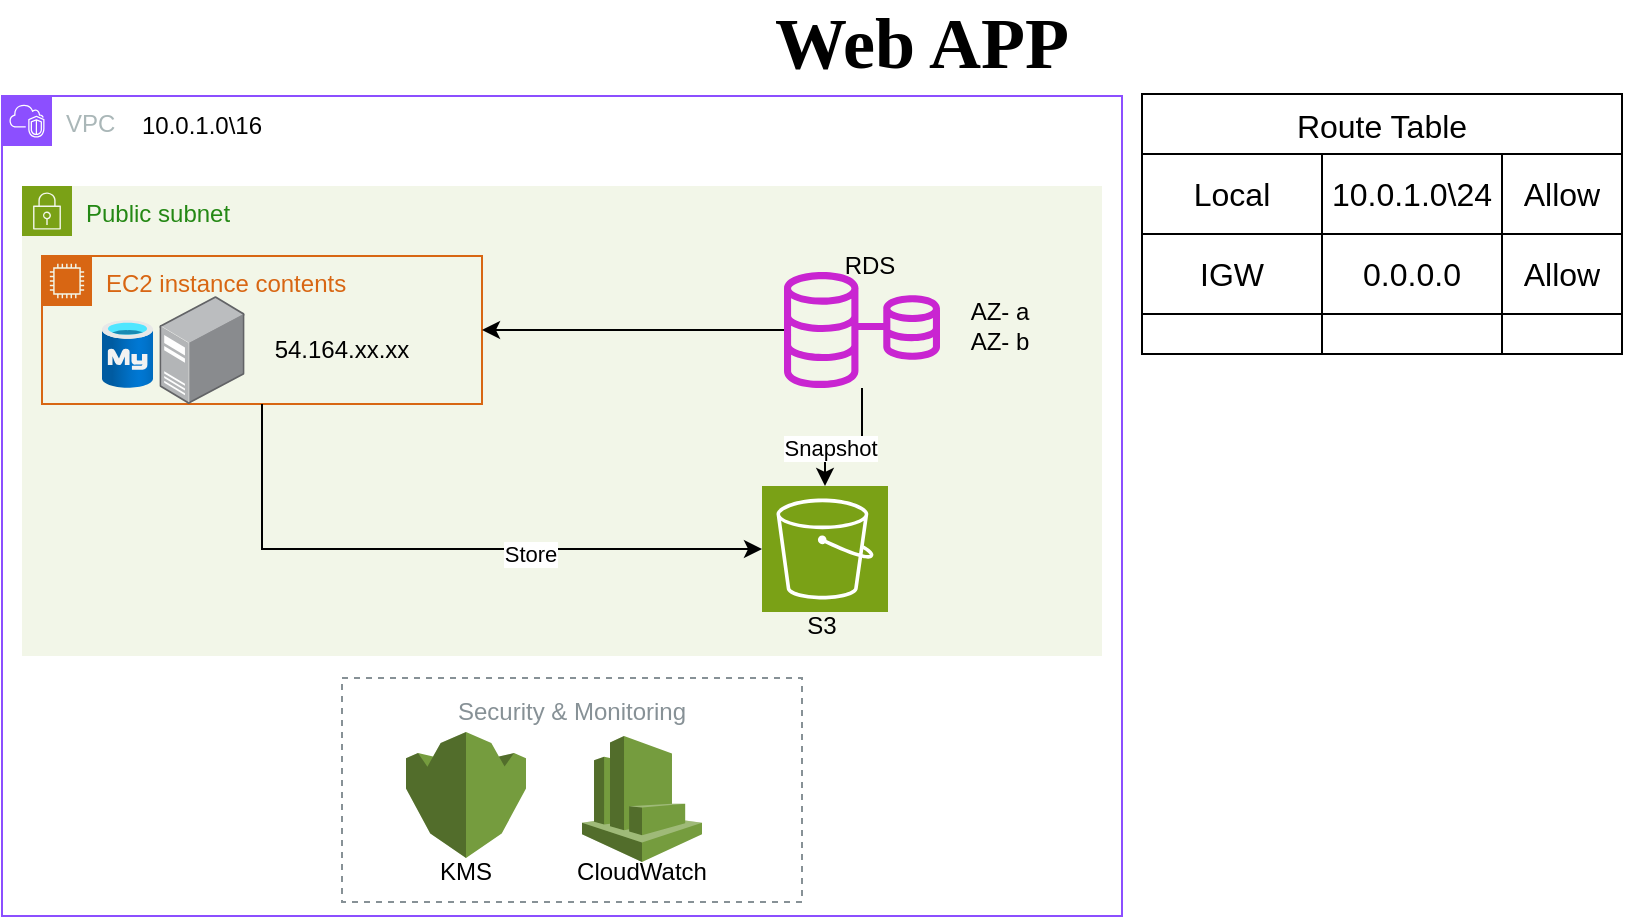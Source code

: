 <mxfile version="24.7.12">
  <diagram name="Page-1" id="TEJhsYfD6CIWGZti6Rf6">
    <mxGraphModel dx="794" dy="548" grid="1" gridSize="10" guides="1" tooltips="1" connect="1" arrows="1" fold="1" page="1" pageScale="1" pageWidth="1400" pageHeight="850" math="0" shadow="0">
      <root>
        <mxCell id="0" />
        <mxCell id="1" parent="0" />
        <mxCell id="0kKTtzGoqqXQiI4VGp0r-1" value="VPC" style="points=[[0,0],[0.25,0],[0.5,0],[0.75,0],[1,0],[1,0.25],[1,0.5],[1,0.75],[1,1],[0.75,1],[0.5,1],[0.25,1],[0,1],[0,0.75],[0,0.5],[0,0.25]];outlineConnect=0;gradientColor=none;html=1;whiteSpace=wrap;fontSize=12;fontStyle=0;container=1;pointerEvents=0;collapsible=0;recursiveResize=0;shape=mxgraph.aws4.group;grIcon=mxgraph.aws4.group_vpc2;strokeColor=#8C4FFF;fillColor=none;verticalAlign=top;align=left;spacingLeft=30;fontColor=#AAB7B8;dashed=0;" parent="1" vertex="1">
          <mxGeometry x="80" y="81" width="560" height="410" as="geometry" />
        </mxCell>
        <mxCell id="0kKTtzGoqqXQiI4VGp0r-2" value="Public subnet" style="points=[[0,0],[0.25,0],[0.5,0],[0.75,0],[1,0],[1,0.25],[1,0.5],[1,0.75],[1,1],[0.75,1],[0.5,1],[0.25,1],[0,1],[0,0.75],[0,0.5],[0,0.25]];outlineConnect=0;gradientColor=none;html=1;whiteSpace=wrap;fontSize=12;fontStyle=0;container=1;pointerEvents=0;collapsible=0;recursiveResize=0;shape=mxgraph.aws4.group;grIcon=mxgraph.aws4.group_security_group;grStroke=0;strokeColor=#7AA116;fillColor=#F2F6E8;verticalAlign=top;align=left;spacingLeft=30;fontColor=#248814;dashed=0;" parent="0kKTtzGoqqXQiI4VGp0r-1" vertex="1">
          <mxGeometry x="10" y="45" width="540" height="235" as="geometry" />
        </mxCell>
        <mxCell id="wXgxlKBMJwYm-dyEI8u4-3" value="EC2 instance contents" style="points=[[0,0],[0.25,0],[0.5,0],[0.75,0],[1,0],[1,0.25],[1,0.5],[1,0.75],[1,1],[0.75,1],[0.5,1],[0.25,1],[0,1],[0,0.75],[0,0.5],[0,0.25]];outlineConnect=0;gradientColor=none;html=1;whiteSpace=wrap;fontSize=12;fontStyle=0;container=1;pointerEvents=0;collapsible=0;recursiveResize=0;shape=mxgraph.aws4.group;grIcon=mxgraph.aws4.group_ec2_instance_contents;strokeColor=#D86613;fillColor=none;verticalAlign=top;align=left;spacingLeft=30;fontColor=#D86613;dashed=0;" parent="0kKTtzGoqqXQiI4VGp0r-2" vertex="1">
          <mxGeometry x="10" y="35" width="220" height="74" as="geometry" />
        </mxCell>
        <mxCell id="wXgxlKBMJwYm-dyEI8u4-4" value="" style="image;points=[];aspect=fixed;html=1;align=center;shadow=0;dashed=0;image=img/lib/allied_telesis/computer_and_terminals/Server_Desktop.svg;" parent="wXgxlKBMJwYm-dyEI8u4-3" vertex="1">
          <mxGeometry x="58.7" y="20" width="42.6" height="54" as="geometry" />
        </mxCell>
        <mxCell id="wXgxlKBMJwYm-dyEI8u4-5" value="54.164.xx.xx" style="text;html=1;align=center;verticalAlign=middle;whiteSpace=wrap;rounded=0;" parent="wXgxlKBMJwYm-dyEI8u4-3" vertex="1">
          <mxGeometry x="120.0" y="32" width="60" height="30" as="geometry" />
        </mxCell>
        <mxCell id="wXgxlKBMJwYm-dyEI8u4-9" value="" style="image;aspect=fixed;html=1;points=[];align=center;fontSize=12;image=img/lib/azure2/databases/Azure_Database_MySQL_Server.svg;" parent="wXgxlKBMJwYm-dyEI8u4-3" vertex="1">
          <mxGeometry x="30" y="32" width="25.5" height="34" as="geometry" />
        </mxCell>
        <mxCell id="wXgxlKBMJwYm-dyEI8u4-6" style="edgeStyle=orthogonalEdgeStyle;rounded=0;orthogonalLoop=1;jettySize=auto;html=1;" parent="0kKTtzGoqqXQiI4VGp0r-2" source="wXgxlKBMJwYm-dyEI8u4-7" target="wXgxlKBMJwYm-dyEI8u4-3" edge="1">
          <mxGeometry relative="1" as="geometry">
            <mxPoint x="320" y="72" as="sourcePoint" />
          </mxGeometry>
        </mxCell>
        <mxCell id="wXgxlKBMJwYm-dyEI8u4-7" value="" style="sketch=0;outlineConnect=0;fontColor=#232F3E;gradientColor=none;fillColor=#C925D1;strokeColor=none;dashed=0;verticalLabelPosition=bottom;verticalAlign=top;align=center;html=1;fontSize=12;fontStyle=0;aspect=fixed;pointerEvents=1;shape=mxgraph.aws4.rds_multi_az;" parent="0kKTtzGoqqXQiI4VGp0r-2" vertex="1">
          <mxGeometry x="381" y="43" width="78" height="58" as="geometry" />
        </mxCell>
        <mxCell id="wXgxlKBMJwYm-dyEI8u4-8" value="AZ- a&lt;div&gt;AZ- b&lt;/div&gt;" style="text;html=1;align=center;verticalAlign=middle;whiteSpace=wrap;rounded=0;" parent="0kKTtzGoqqXQiI4VGp0r-2" vertex="1">
          <mxGeometry x="459" y="55" width="60" height="30" as="geometry" />
        </mxCell>
        <mxCell id="0kKTtzGoqqXQiI4VGp0r-7" value="" style="sketch=0;points=[[0,0,0],[0.25,0,0],[0.5,0,0],[0.75,0,0],[1,0,0],[0,1,0],[0.25,1,0],[0.5,1,0],[0.75,1,0],[1,1,0],[0,0.25,0],[0,0.5,0],[0,0.75,0],[1,0.25,0],[1,0.5,0],[1,0.75,0]];outlineConnect=0;fontColor=#232F3E;fillColor=#7AA116;strokeColor=#ffffff;dashed=0;verticalLabelPosition=bottom;verticalAlign=top;align=center;html=1;fontSize=12;fontStyle=0;aspect=fixed;shape=mxgraph.aws4.resourceIcon;resIcon=mxgraph.aws4.s3;" parent="0kKTtzGoqqXQiI4VGp0r-2" vertex="1">
          <mxGeometry x="370" y="150" width="63" height="63" as="geometry" />
        </mxCell>
        <mxCell id="wXgxlKBMJwYm-dyEI8u4-10" style="edgeStyle=orthogonalEdgeStyle;rounded=0;orthogonalLoop=1;jettySize=auto;html=1;exitX=0.5;exitY=1;exitDx=0;exitDy=0;entryX=0;entryY=0.5;entryDx=0;entryDy=0;entryPerimeter=0;" parent="0kKTtzGoqqXQiI4VGp0r-2" source="wXgxlKBMJwYm-dyEI8u4-3" target="0kKTtzGoqqXQiI4VGp0r-7" edge="1">
          <mxGeometry relative="1" as="geometry" />
        </mxCell>
        <mxCell id="wXgxlKBMJwYm-dyEI8u4-11" value="Store" style="edgeLabel;html=1;align=center;verticalAlign=middle;resizable=0;points=[];" parent="wXgxlKBMJwYm-dyEI8u4-10" vertex="1" connectable="0">
          <mxGeometry x="0.277" y="-1" relative="1" as="geometry">
            <mxPoint y="1" as="offset" />
          </mxGeometry>
        </mxCell>
        <mxCell id="wXgxlKBMJwYm-dyEI8u4-12" style="edgeStyle=orthogonalEdgeStyle;rounded=0;orthogonalLoop=1;jettySize=auto;html=1;entryX=0.5;entryY=0;entryDx=0;entryDy=0;entryPerimeter=0;" parent="0kKTtzGoqqXQiI4VGp0r-2" source="wXgxlKBMJwYm-dyEI8u4-7" target="0kKTtzGoqqXQiI4VGp0r-7" edge="1">
          <mxGeometry relative="1" as="geometry" />
        </mxCell>
        <mxCell id="wXgxlKBMJwYm-dyEI8u4-13" value="Snapshot" style="edgeLabel;html=1;align=center;verticalAlign=middle;resizable=0;points=[];" parent="wXgxlKBMJwYm-dyEI8u4-12" vertex="1" connectable="0">
          <mxGeometry x="0.199" y="4" relative="1" as="geometry">
            <mxPoint y="1" as="offset" />
          </mxGeometry>
        </mxCell>
        <mxCell id="sFgpvY0a22PaAgOF_9Ic-2" value="RDS" style="text;html=1;align=center;verticalAlign=middle;whiteSpace=wrap;rounded=0;" parent="0kKTtzGoqqXQiI4VGp0r-2" vertex="1">
          <mxGeometry x="394" y="25" width="60" height="30" as="geometry" />
        </mxCell>
        <mxCell id="sFgpvY0a22PaAgOF_9Ic-3" value="S3" style="text;html=1;align=center;verticalAlign=middle;whiteSpace=wrap;rounded=0;" parent="0kKTtzGoqqXQiI4VGp0r-2" vertex="1">
          <mxGeometry x="370" y="205" width="60" height="30" as="geometry" />
        </mxCell>
        <mxCell id="0kKTtzGoqqXQiI4VGp0r-9" value="10.0.1.0\16" style="text;html=1;align=center;verticalAlign=middle;whiteSpace=wrap;rounded=0;" parent="0kKTtzGoqqXQiI4VGp0r-1" vertex="1">
          <mxGeometry x="70" width="60" height="30" as="geometry" />
        </mxCell>
        <mxCell id="wXgxlKBMJwYm-dyEI8u4-2" value="" style="outlineConnect=0;dashed=0;verticalLabelPosition=bottom;verticalAlign=top;align=center;html=1;shape=mxgraph.aws3.kms;fillColor=#759C3E;gradientColor=none;" parent="0kKTtzGoqqXQiI4VGp0r-1" vertex="1">
          <mxGeometry x="202" y="318" width="60" height="63" as="geometry" />
        </mxCell>
        <mxCell id="wXgxlKBMJwYm-dyEI8u4-14" value="Security &amp;amp; Monitoring" style="outlineConnect=0;gradientColor=none;html=1;whiteSpace=wrap;fontSize=12;fontStyle=0;strokeColor=#879196;fillColor=none;verticalAlign=top;align=center;fontColor=#879196;dashed=1;spacingTop=3;container=1;" parent="0kKTtzGoqqXQiI4VGp0r-1" vertex="1">
          <mxGeometry x="170" y="291" width="230" height="112" as="geometry">
            <mxRectangle x="170" y="291" width="150" height="30" as="alternateBounds" />
          </mxGeometry>
        </mxCell>
        <mxCell id="sFgpvY0a22PaAgOF_9Ic-4" value="KMS" style="text;html=1;align=center;verticalAlign=middle;whiteSpace=wrap;rounded=0;" parent="wXgxlKBMJwYm-dyEI8u4-14" vertex="1">
          <mxGeometry x="32" y="82" width="60" height="30" as="geometry" />
        </mxCell>
        <mxCell id="6VmB4bNQ_Qb2kjjZ5FLs-2" value="CloudWatch" style="text;html=1;align=center;verticalAlign=middle;whiteSpace=wrap;rounded=0;" vertex="1" parent="wXgxlKBMJwYm-dyEI8u4-14">
          <mxGeometry x="120" y="82" width="60" height="30" as="geometry" />
        </mxCell>
        <mxCell id="wXgxlKBMJwYm-dyEI8u4-15" value="" style="outlineConnect=0;dashed=0;verticalLabelPosition=bottom;verticalAlign=top;align=center;html=1;shape=mxgraph.aws3.cloudwatch;fillColor=#759C3E;gradientColor=none;" parent="0kKTtzGoqqXQiI4VGp0r-1" vertex="1">
          <mxGeometry x="290" y="320" width="60" height="63" as="geometry" />
        </mxCell>
        <mxCell id="wXgxlKBMJwYm-dyEI8u4-1" value="&lt;font face=&quot;Tahoma&quot; style=&quot;font-size: 36px;&quot;&gt;&lt;b&gt;Web APP&lt;/b&gt;&lt;/font&gt;" style="text;html=1;align=center;verticalAlign=middle;whiteSpace=wrap;rounded=0;" parent="1" vertex="1">
          <mxGeometry x="310" y="40" width="460" height="30" as="geometry" />
        </mxCell>
        <mxCell id="wXgxlKBMJwYm-dyEI8u4-16" value="Route Table" style="shape=table;startSize=30;container=1;collapsible=0;childLayout=tableLayout;strokeColor=default;fontSize=16;" parent="1" vertex="1">
          <mxGeometry x="650" y="80" width="240" height="130" as="geometry" />
        </mxCell>
        <mxCell id="wXgxlKBMJwYm-dyEI8u4-17" value="" style="shape=tableRow;horizontal=0;startSize=0;swimlaneHead=0;swimlaneBody=0;strokeColor=inherit;top=0;left=0;bottom=0;right=0;collapsible=0;dropTarget=0;fillColor=none;points=[[0,0.5],[1,0.5]];portConstraint=eastwest;fontSize=16;" parent="wXgxlKBMJwYm-dyEI8u4-16" vertex="1">
          <mxGeometry y="30" width="240" height="40" as="geometry" />
        </mxCell>
        <mxCell id="wXgxlKBMJwYm-dyEI8u4-18" value="Local" style="shape=partialRectangle;html=1;whiteSpace=wrap;connectable=0;strokeColor=inherit;overflow=hidden;fillColor=none;top=0;left=0;bottom=0;right=0;pointerEvents=1;fontSize=16;" parent="wXgxlKBMJwYm-dyEI8u4-17" vertex="1">
          <mxGeometry width="90" height="40" as="geometry">
            <mxRectangle width="90" height="40" as="alternateBounds" />
          </mxGeometry>
        </mxCell>
        <mxCell id="wXgxlKBMJwYm-dyEI8u4-19" value="10.0.1.0\24" style="shape=partialRectangle;html=1;whiteSpace=wrap;connectable=0;strokeColor=inherit;overflow=hidden;fillColor=none;top=0;left=0;bottom=0;right=0;pointerEvents=1;fontSize=16;" parent="wXgxlKBMJwYm-dyEI8u4-17" vertex="1">
          <mxGeometry x="90" width="90" height="40" as="geometry">
            <mxRectangle width="90" height="40" as="alternateBounds" />
          </mxGeometry>
        </mxCell>
        <mxCell id="wXgxlKBMJwYm-dyEI8u4-20" value="Allow" style="shape=partialRectangle;html=1;whiteSpace=wrap;connectable=0;strokeColor=inherit;overflow=hidden;fillColor=none;top=0;left=0;bottom=0;right=0;pointerEvents=1;fontSize=16;" parent="wXgxlKBMJwYm-dyEI8u4-17" vertex="1">
          <mxGeometry x="180" width="60" height="40" as="geometry">
            <mxRectangle width="60" height="40" as="alternateBounds" />
          </mxGeometry>
        </mxCell>
        <mxCell id="wXgxlKBMJwYm-dyEI8u4-21" value="" style="shape=tableRow;horizontal=0;startSize=0;swimlaneHead=0;swimlaneBody=0;strokeColor=inherit;top=0;left=0;bottom=0;right=0;collapsible=0;dropTarget=0;fillColor=none;points=[[0,0.5],[1,0.5]];portConstraint=eastwest;fontSize=16;" parent="wXgxlKBMJwYm-dyEI8u4-16" vertex="1">
          <mxGeometry y="70" width="240" height="40" as="geometry" />
        </mxCell>
        <mxCell id="wXgxlKBMJwYm-dyEI8u4-22" value="IGW" style="shape=partialRectangle;html=1;whiteSpace=wrap;connectable=0;strokeColor=inherit;overflow=hidden;fillColor=none;top=0;left=0;bottom=0;right=0;pointerEvents=1;fontSize=16;" parent="wXgxlKBMJwYm-dyEI8u4-21" vertex="1">
          <mxGeometry width="90" height="40" as="geometry">
            <mxRectangle width="90" height="40" as="alternateBounds" />
          </mxGeometry>
        </mxCell>
        <mxCell id="wXgxlKBMJwYm-dyEI8u4-23" value="0.0.0.0" style="shape=partialRectangle;html=1;whiteSpace=wrap;connectable=0;strokeColor=inherit;overflow=hidden;fillColor=none;top=0;left=0;bottom=0;right=0;pointerEvents=1;fontSize=16;" parent="wXgxlKBMJwYm-dyEI8u4-21" vertex="1">
          <mxGeometry x="90" width="90" height="40" as="geometry">
            <mxRectangle width="90" height="40" as="alternateBounds" />
          </mxGeometry>
        </mxCell>
        <mxCell id="wXgxlKBMJwYm-dyEI8u4-24" value="Allow" style="shape=partialRectangle;html=1;whiteSpace=wrap;connectable=0;strokeColor=inherit;overflow=hidden;fillColor=none;top=0;left=0;bottom=0;right=0;pointerEvents=1;fontSize=16;" parent="wXgxlKBMJwYm-dyEI8u4-21" vertex="1">
          <mxGeometry x="180" width="60" height="40" as="geometry">
            <mxRectangle width="60" height="40" as="alternateBounds" />
          </mxGeometry>
        </mxCell>
        <mxCell id="wXgxlKBMJwYm-dyEI8u4-25" value="" style="shape=tableRow;horizontal=0;startSize=0;swimlaneHead=0;swimlaneBody=0;strokeColor=inherit;top=0;left=0;bottom=0;right=0;collapsible=0;dropTarget=0;fillColor=none;points=[[0,0.5],[1,0.5]];portConstraint=eastwest;fontSize=16;" parent="wXgxlKBMJwYm-dyEI8u4-16" vertex="1">
          <mxGeometry y="110" width="240" height="20" as="geometry" />
        </mxCell>
        <mxCell id="wXgxlKBMJwYm-dyEI8u4-26" value="" style="shape=partialRectangle;html=1;whiteSpace=wrap;connectable=0;strokeColor=inherit;overflow=hidden;fillColor=none;top=0;left=0;bottom=0;right=0;pointerEvents=1;fontSize=16;" parent="wXgxlKBMJwYm-dyEI8u4-25" vertex="1">
          <mxGeometry width="90" height="20" as="geometry">
            <mxRectangle width="90" height="20" as="alternateBounds" />
          </mxGeometry>
        </mxCell>
        <mxCell id="wXgxlKBMJwYm-dyEI8u4-27" value="" style="shape=partialRectangle;html=1;whiteSpace=wrap;connectable=0;strokeColor=inherit;overflow=hidden;fillColor=none;top=0;left=0;bottom=0;right=0;pointerEvents=1;fontSize=16;" parent="wXgxlKBMJwYm-dyEI8u4-25" vertex="1">
          <mxGeometry x="90" width="90" height="20" as="geometry">
            <mxRectangle width="90" height="20" as="alternateBounds" />
          </mxGeometry>
        </mxCell>
        <mxCell id="wXgxlKBMJwYm-dyEI8u4-28" value="" style="shape=partialRectangle;html=1;whiteSpace=wrap;connectable=0;strokeColor=inherit;overflow=hidden;fillColor=none;top=0;left=0;bottom=0;right=0;pointerEvents=1;fontSize=16;" parent="wXgxlKBMJwYm-dyEI8u4-25" vertex="1">
          <mxGeometry x="180" width="60" height="20" as="geometry">
            <mxRectangle width="60" height="20" as="alternateBounds" />
          </mxGeometry>
        </mxCell>
      </root>
    </mxGraphModel>
  </diagram>
</mxfile>
